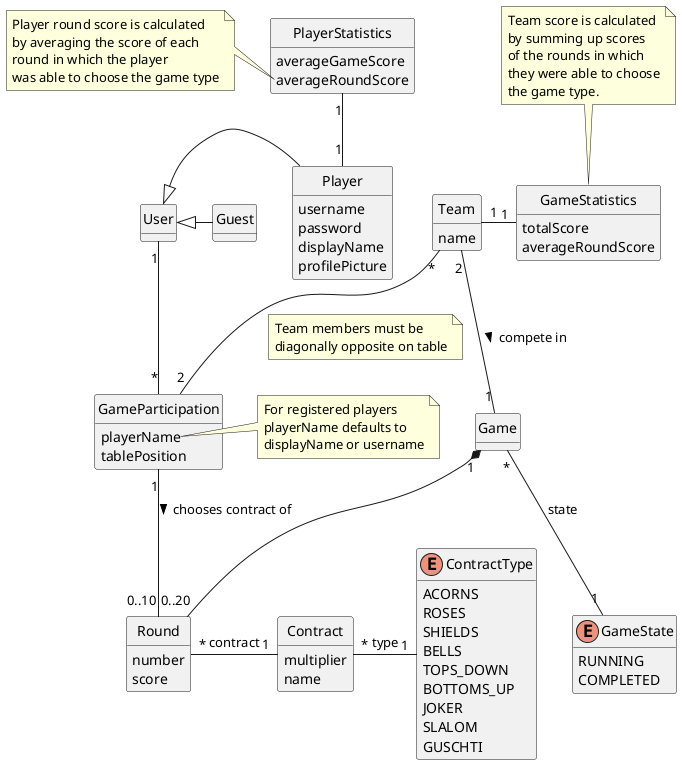 @startuml domain model

hide class circle
hide empty methods

class User {
}

class Game {
}

class GameStatistics {
    totalScore
    averageRoundScore
}

note top
    Team score is calculated
    by summing up scores
    of the rounds in which
    they were able to choose
    the game type.
end note

class Player {
    username
    password
    displayName
    profilePicture
}

class PlayerStatistics {
    averageGameScore
    averageRoundScore
}

note left of PlayerStatistics::averageRoundScore
    Player round score is calculated
    by averaging the score of each
    round in which the player
    was able to choose the game type
end note

class GameParticipation {
    playerName
    tablePosition
}

note right of GameParticipation::playerName
    For registered players
    playerName defaults to
    displayName or username
end note

class Round {
    number
    score
}

class Contract {
    multiplier
    name
}

class Team {
    name
}

enum GameState {
    RUNNING
    COMPLETED
}

enum ContractType {
    ACORNS
    ROSES
    SHIELDS
    BELLS
    TOPS_DOWN
    BOTTOMS_UP
    JOKER
    SLALOM
    GUSCHTI
}

User <|--r Player
User <|--r Guest
User "1" -- "*" GameParticipation
GameParticipation "1" -- "0..10" Round : chooses contract of >
Team "*" -- "2" GameParticipation
note on link
    Team members must be
    diagonally opposite on table
end note
Team "2" --  "1" Game : compete in >
Game "1" *-- "0..20" Round
Game "*" -- "1" GameState : state
Round "*" --r "1" Contract : contract
Team "1" --r  "1" GameStatistics
PlayerStatistics "1" -- "1" Player
Contract "*" --r "1" ContractType : type
@enduml
